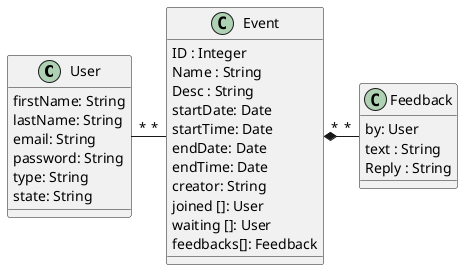 @startuml
class User {
    firstName: String
    lastName: String
    email: String
    password: String
    type: String
    state: String
}

class Event {
   ID : Integer
   Name : String
   Desc : String
   startDate: Date
   startTime: Date
   endDate: Date
   endTime: Date
   creator: String
   joined []: User
   waiting []: User
   feedbacks[]: Feedback
}

class Feedback {
   by: User
   text : String
   Reply : String
}

User "*" - "*" Event
Event "*" *- "*" Feedback
@enduml
